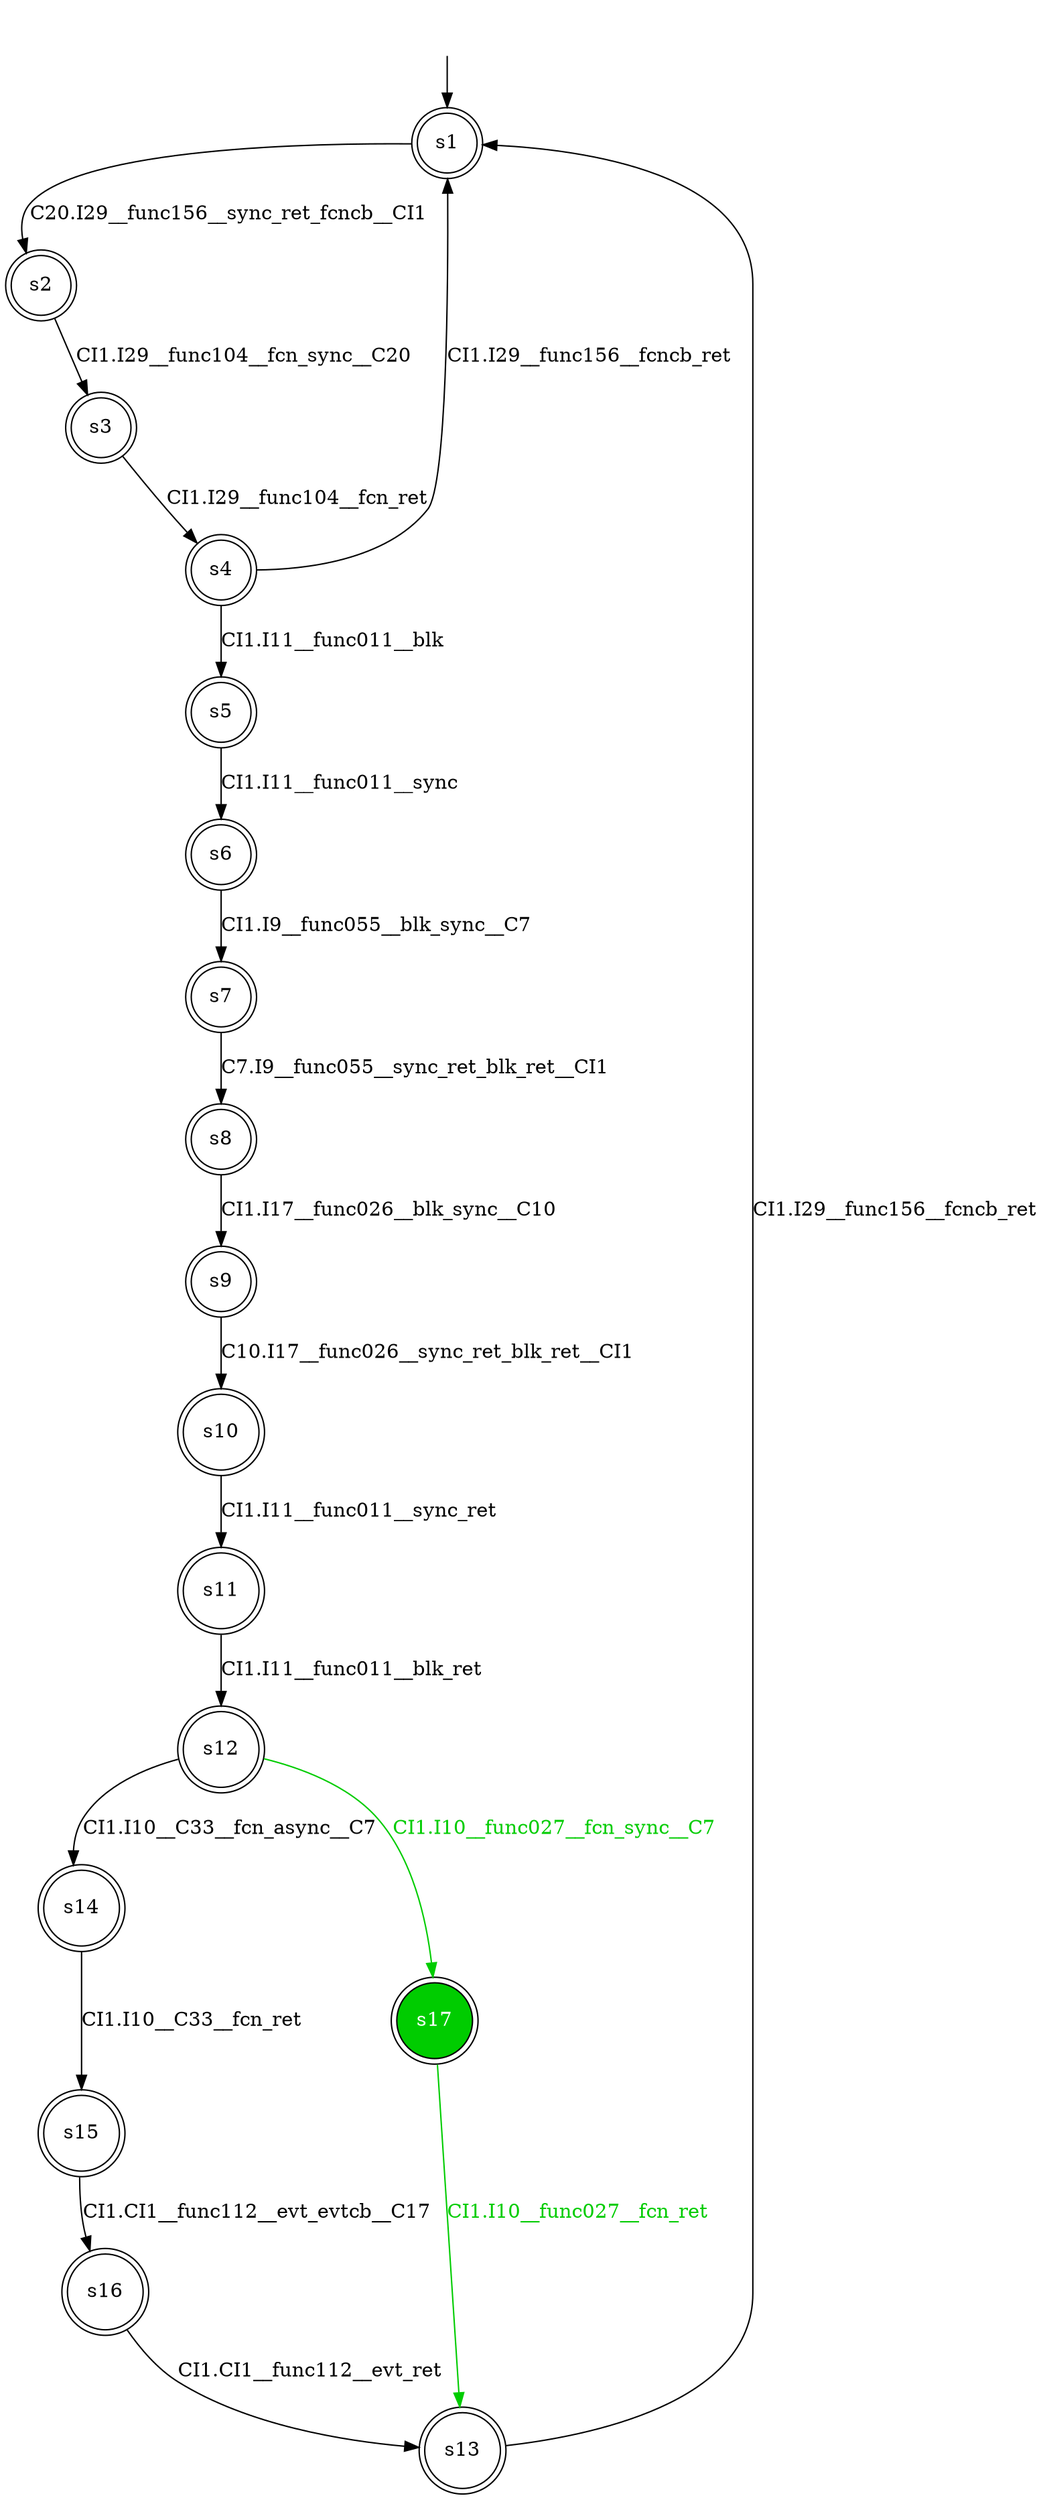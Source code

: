 digraph diffautomaton {
	1 [label=<s1> shape="doublecircle"];
	2 [label=<s2> shape="doublecircle"];
	3 [label=<s3> shape="doublecircle"];
	4 [label=<s4> shape="doublecircle"];
	5 [label=<s5> shape="doublecircle"];
	6 [label=<s6> shape="doublecircle"];
	7 [label=<s7> shape="doublecircle"];
	8 [label=<s8> shape="doublecircle"];
	9 [label=<s9> shape="doublecircle"];
	10 [label=<s10> shape="doublecircle"];
	11 [label=<s11> shape="doublecircle"];
	12 [label=<s12> shape="doublecircle"];
	13 [label=<s13> shape="doublecircle"];
	14 [label=<s14> shape="doublecircle"];
	15 [label=<s15> shape="doublecircle"];
	16 [label=<s16> shape="doublecircle"];
	17 [label=<s17> shape="doublecircle" fillcolor="#00cc00" fontcolor="#ffffff" style="filled"];
	__init1 [label=<> shape="none"];
	__init1 -> 1;
	1 -> 2 [label=<<font color="#000000">C20.I29__func156__sync_ret_fcncb__CI1</font>> id="1-0-2"];
	2 -> 3 [label=<<font color="#000000">CI1.I29__func104__fcn_sync__C20</font>> id="2-0-3"];
	3 -> 4 [label=<<font color="#000000">CI1.I29__func104__fcn_ret</font>> id="3-0-4"];
	4 -> 5 [label=<<font color="#000000">CI1.I11__func011__blk</font>> id="4-0-5"];
	4 -> 1 [label=<<font color="#000000">CI1.I29__func156__fcncb_ret</font>> id="4-1-1"];
	5 -> 6 [label=<<font color="#000000">CI1.I11__func011__sync</font>> id="5-0-6"];
	6 -> 7 [label=<<font color="#000000">CI1.I9__func055__blk_sync__C7</font>> id="6-0-7"];
	7 -> 8 [label=<<font color="#000000">C7.I9__func055__sync_ret_blk_ret__CI1</font>> id="7-0-8"];
	8 -> 9 [label=<<font color="#000000">CI1.I17__func026__blk_sync__C10</font>> id="8-0-9"];
	9 -> 10 [label=<<font color="#000000">C10.I17__func026__sync_ret_blk_ret__CI1</font>> id="9-0-10"];
	10 -> 11 [label=<<font color="#000000">CI1.I11__func011__sync_ret</font>> id="10-0-11"];
	11 -> 12 [label=<<font color="#000000">CI1.I11__func011__blk_ret</font>> id="11-0-12"];
	12 -> 14 [label=<<font color="#000000">CI1.I10__C33__fcn_async__C7</font>> id="12-0-14"];
	12 -> 17 [label=<<font color="#00cc00">CI1.I10__func027__fcn_sync__C7</font>> color="#00cc00" id="12-1-17"];
	13 -> 1 [label=<<font color="#000000">CI1.I29__func156__fcncb_ret</font>> id="13-0-1"];
	14 -> 15 [label=<<font color="#000000">CI1.I10__C33__fcn_ret</font>> id="14-0-15"];
	15 -> 16 [label=<<font color="#000000">CI1.CI1__func112__evt_evtcb__C17</font>> id="15-0-16"];
	16 -> 13 [label=<<font color="#000000">CI1.CI1__func112__evt_ret</font>> id="16-0-13"];
	17 -> 13 [label=<<font color="#00cc00">CI1.I10__func027__fcn_ret</font>> color="#00cc00" id="17-0-13"];
}
